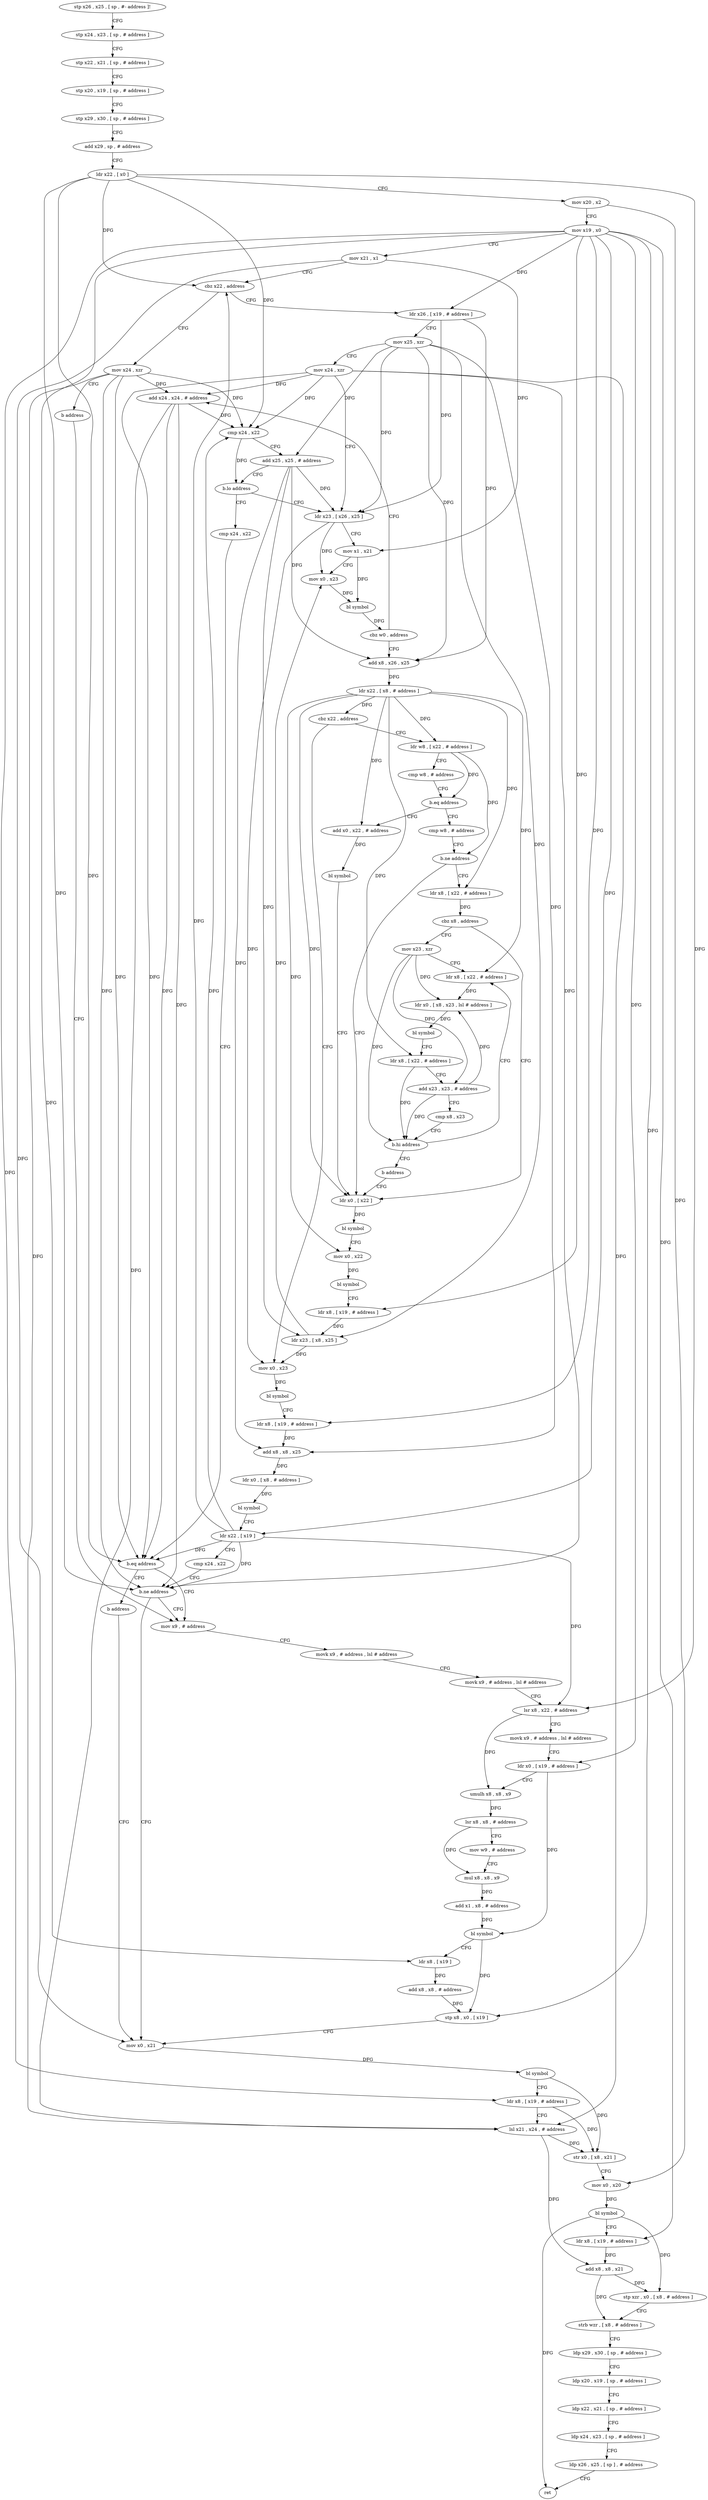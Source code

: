 digraph "func" {
"139476" [label = "stp x26 , x25 , [ sp , #- address ]!" ]
"139480" [label = "stp x24 , x23 , [ sp , # address ]" ]
"139484" [label = "stp x22 , x21 , [ sp , # address ]" ]
"139488" [label = "stp x20 , x19 , [ sp , # address ]" ]
"139492" [label = "stp x29 , x30 , [ sp , # address ]" ]
"139496" [label = "add x29 , sp , # address" ]
"139500" [label = "ldr x22 , [ x0 ]" ]
"139504" [label = "mov x20 , x2" ]
"139508" [label = "mov x19 , x0" ]
"139512" [label = "mov x21 , x1" ]
"139516" [label = "cbz x22 , address" ]
"139580" [label = "mov x24 , xzr" ]
"139520" [label = "ldr x26 , [ x19 , # address ]" ]
"139584" [label = "b address" ]
"139732" [label = "mov x9 , # address" ]
"139524" [label = "mov x25 , xzr" ]
"139528" [label = "mov x24 , xzr" ]
"139532" [label = "ldr x23 , [ x26 , x25 ]" ]
"139736" [label = "movk x9 , # address , lsl # address" ]
"139740" [label = "movk x9 , # address , lsl # address" ]
"139744" [label = "lsr x8 , x22 , # address" ]
"139748" [label = "movk x9 , # address , lsl # address" ]
"139752" [label = "ldr x0 , [ x19 , # address ]" ]
"139756" [label = "umulh x8 , x8 , x9" ]
"139760" [label = "lsr x8 , x8 , # address" ]
"139764" [label = "mov w9 , # address" ]
"139768" [label = "mul x8 , x8 , x9" ]
"139772" [label = "add x1 , x8 , # address" ]
"139776" [label = "bl symbol" ]
"139780" [label = "ldr x8 , [ x19 ]" ]
"139784" [label = "add x8 , x8 , # address" ]
"139788" [label = "stp x8 , x0 , [ x19 ]" ]
"139792" [label = "mov x0 , x21" ]
"139588" [label = "add x8 , x26 , x25" ]
"139592" [label = "ldr x22 , [ x8 , # address ]" ]
"139596" [label = "cbz x22 , address" ]
"139696" [label = "mov x0 , x23" ]
"139600" [label = "ldr w8 , [ x22 , # address ]" ]
"139552" [label = "add x24 , x24 , # address" ]
"139556" [label = "cmp x24 , x22" ]
"139560" [label = "add x25 , x25 , # address" ]
"139564" [label = "b.lo address" ]
"139568" [label = "cmp x24 , x22" ]
"139700" [label = "bl symbol" ]
"139704" [label = "ldr x8 , [ x19 , # address ]" ]
"139708" [label = "add x8 , x8 , x25" ]
"139712" [label = "ldr x0 , [ x8 , # address ]" ]
"139716" [label = "bl symbol" ]
"139720" [label = "ldr x22 , [ x19 ]" ]
"139724" [label = "cmp x24 , x22" ]
"139728" [label = "b.ne address" ]
"139604" [label = "cmp w8 , # address" ]
"139608" [label = "b.eq address" ]
"139664" [label = "add x0 , x22 , # address" ]
"139612" [label = "cmp w8 , # address" ]
"139536" [label = "mov x1 , x21" ]
"139540" [label = "mov x0 , x23" ]
"139544" [label = "bl symbol" ]
"139548" [label = "cbz w0 , address" ]
"139572" [label = "b.eq address" ]
"139576" [label = "b address" ]
"139796" [label = "bl symbol" ]
"139800" [label = "ldr x8 , [ x19 , # address ]" ]
"139804" [label = "lsl x21 , x24 , # address" ]
"139808" [label = "str x0 , [ x8 , x21 ]" ]
"139812" [label = "mov x0 , x20" ]
"139816" [label = "bl symbol" ]
"139820" [label = "ldr x8 , [ x19 , # address ]" ]
"139824" [label = "add x8 , x8 , x21" ]
"139828" [label = "stp xzr , x0 , [ x8 , # address ]" ]
"139832" [label = "strb wzr , [ x8 , # address ]" ]
"139836" [label = "ldp x29 , x30 , [ sp , # address ]" ]
"139840" [label = "ldp x20 , x19 , [ sp , # address ]" ]
"139844" [label = "ldp x22 , x21 , [ sp , # address ]" ]
"139848" [label = "ldp x24 , x23 , [ sp , # address ]" ]
"139852" [label = "ldp x26 , x25 , [ sp ] , # address" ]
"139856" [label = "ret" ]
"139668" [label = "bl symbol" ]
"139672" [label = "ldr x0 , [ x22 ]" ]
"139616" [label = "b.ne address" ]
"139620" [label = "ldr x8 , [ x22 , # address ]" ]
"139676" [label = "bl symbol" ]
"139680" [label = "mov x0 , x22" ]
"139684" [label = "bl symbol" ]
"139688" [label = "ldr x8 , [ x19 , # address ]" ]
"139692" [label = "ldr x23 , [ x8 , x25 ]" ]
"139624" [label = "cbz x8 , address" ]
"139628" [label = "mov x23 , xzr" ]
"139632" [label = "ldr x8 , [ x22 , # address ]" ]
"139636" [label = "ldr x0 , [ x8 , x23 , lsl # address ]" ]
"139640" [label = "bl symbol" ]
"139644" [label = "ldr x8 , [ x22 , # address ]" ]
"139648" [label = "add x23 , x23 , # address" ]
"139652" [label = "cmp x8 , x23" ]
"139656" [label = "b.hi address" ]
"139660" [label = "b address" ]
"139476" -> "139480" [ label = "CFG" ]
"139480" -> "139484" [ label = "CFG" ]
"139484" -> "139488" [ label = "CFG" ]
"139488" -> "139492" [ label = "CFG" ]
"139492" -> "139496" [ label = "CFG" ]
"139496" -> "139500" [ label = "CFG" ]
"139500" -> "139504" [ label = "CFG" ]
"139500" -> "139516" [ label = "DFG" ]
"139500" -> "139744" [ label = "DFG" ]
"139500" -> "139556" [ label = "DFG" ]
"139500" -> "139728" [ label = "DFG" ]
"139500" -> "139572" [ label = "DFG" ]
"139504" -> "139508" [ label = "CFG" ]
"139504" -> "139812" [ label = "DFG" ]
"139508" -> "139512" [ label = "CFG" ]
"139508" -> "139520" [ label = "DFG" ]
"139508" -> "139752" [ label = "DFG" ]
"139508" -> "139780" [ label = "DFG" ]
"139508" -> "139788" [ label = "DFG" ]
"139508" -> "139800" [ label = "DFG" ]
"139508" -> "139820" [ label = "DFG" ]
"139508" -> "139704" [ label = "DFG" ]
"139508" -> "139720" [ label = "DFG" ]
"139508" -> "139688" [ label = "DFG" ]
"139512" -> "139516" [ label = "CFG" ]
"139512" -> "139536" [ label = "DFG" ]
"139512" -> "139792" [ label = "DFG" ]
"139516" -> "139580" [ label = "CFG" ]
"139516" -> "139520" [ label = "CFG" ]
"139580" -> "139584" [ label = "CFG" ]
"139580" -> "139804" [ label = "DFG" ]
"139580" -> "139552" [ label = "DFG" ]
"139580" -> "139556" [ label = "DFG" ]
"139580" -> "139728" [ label = "DFG" ]
"139580" -> "139572" [ label = "DFG" ]
"139520" -> "139524" [ label = "CFG" ]
"139520" -> "139532" [ label = "DFG" ]
"139520" -> "139588" [ label = "DFG" ]
"139584" -> "139732" [ label = "CFG" ]
"139732" -> "139736" [ label = "CFG" ]
"139524" -> "139528" [ label = "CFG" ]
"139524" -> "139532" [ label = "DFG" ]
"139524" -> "139588" [ label = "DFG" ]
"139524" -> "139560" [ label = "DFG" ]
"139524" -> "139708" [ label = "DFG" ]
"139524" -> "139692" [ label = "DFG" ]
"139528" -> "139532" [ label = "CFG" ]
"139528" -> "139804" [ label = "DFG" ]
"139528" -> "139552" [ label = "DFG" ]
"139528" -> "139556" [ label = "DFG" ]
"139528" -> "139728" [ label = "DFG" ]
"139528" -> "139572" [ label = "DFG" ]
"139532" -> "139536" [ label = "CFG" ]
"139532" -> "139540" [ label = "DFG" ]
"139532" -> "139696" [ label = "DFG" ]
"139736" -> "139740" [ label = "CFG" ]
"139740" -> "139744" [ label = "CFG" ]
"139744" -> "139748" [ label = "CFG" ]
"139744" -> "139756" [ label = "DFG" ]
"139748" -> "139752" [ label = "CFG" ]
"139752" -> "139756" [ label = "CFG" ]
"139752" -> "139776" [ label = "DFG" ]
"139756" -> "139760" [ label = "DFG" ]
"139760" -> "139764" [ label = "CFG" ]
"139760" -> "139768" [ label = "DFG" ]
"139764" -> "139768" [ label = "CFG" ]
"139768" -> "139772" [ label = "DFG" ]
"139772" -> "139776" [ label = "DFG" ]
"139776" -> "139780" [ label = "CFG" ]
"139776" -> "139788" [ label = "DFG" ]
"139780" -> "139784" [ label = "DFG" ]
"139784" -> "139788" [ label = "DFG" ]
"139788" -> "139792" [ label = "CFG" ]
"139792" -> "139796" [ label = "DFG" ]
"139588" -> "139592" [ label = "DFG" ]
"139592" -> "139596" [ label = "DFG" ]
"139592" -> "139600" [ label = "DFG" ]
"139592" -> "139664" [ label = "DFG" ]
"139592" -> "139672" [ label = "DFG" ]
"139592" -> "139680" [ label = "DFG" ]
"139592" -> "139620" [ label = "DFG" ]
"139592" -> "139632" [ label = "DFG" ]
"139592" -> "139644" [ label = "DFG" ]
"139596" -> "139696" [ label = "CFG" ]
"139596" -> "139600" [ label = "CFG" ]
"139696" -> "139700" [ label = "DFG" ]
"139600" -> "139604" [ label = "CFG" ]
"139600" -> "139608" [ label = "DFG" ]
"139600" -> "139616" [ label = "DFG" ]
"139552" -> "139556" [ label = "DFG" ]
"139552" -> "139804" [ label = "DFG" ]
"139552" -> "139728" [ label = "DFG" ]
"139552" -> "139572" [ label = "DFG" ]
"139556" -> "139560" [ label = "CFG" ]
"139556" -> "139564" [ label = "DFG" ]
"139560" -> "139564" [ label = "CFG" ]
"139560" -> "139532" [ label = "DFG" ]
"139560" -> "139588" [ label = "DFG" ]
"139560" -> "139708" [ label = "DFG" ]
"139560" -> "139692" [ label = "DFG" ]
"139564" -> "139532" [ label = "CFG" ]
"139564" -> "139568" [ label = "CFG" ]
"139568" -> "139572" [ label = "CFG" ]
"139700" -> "139704" [ label = "CFG" ]
"139704" -> "139708" [ label = "DFG" ]
"139708" -> "139712" [ label = "DFG" ]
"139712" -> "139716" [ label = "DFG" ]
"139716" -> "139720" [ label = "CFG" ]
"139720" -> "139724" [ label = "CFG" ]
"139720" -> "139516" [ label = "DFG" ]
"139720" -> "139744" [ label = "DFG" ]
"139720" -> "139556" [ label = "DFG" ]
"139720" -> "139728" [ label = "DFG" ]
"139720" -> "139572" [ label = "DFG" ]
"139724" -> "139728" [ label = "CFG" ]
"139728" -> "139792" [ label = "CFG" ]
"139728" -> "139732" [ label = "CFG" ]
"139604" -> "139608" [ label = "CFG" ]
"139608" -> "139664" [ label = "CFG" ]
"139608" -> "139612" [ label = "CFG" ]
"139664" -> "139668" [ label = "DFG" ]
"139612" -> "139616" [ label = "CFG" ]
"139536" -> "139540" [ label = "CFG" ]
"139536" -> "139544" [ label = "DFG" ]
"139540" -> "139544" [ label = "DFG" ]
"139544" -> "139548" [ label = "DFG" ]
"139548" -> "139588" [ label = "CFG" ]
"139548" -> "139552" [ label = "CFG" ]
"139572" -> "139732" [ label = "CFG" ]
"139572" -> "139576" [ label = "CFG" ]
"139576" -> "139792" [ label = "CFG" ]
"139796" -> "139800" [ label = "CFG" ]
"139796" -> "139808" [ label = "DFG" ]
"139800" -> "139804" [ label = "CFG" ]
"139800" -> "139808" [ label = "DFG" ]
"139804" -> "139808" [ label = "DFG" ]
"139804" -> "139824" [ label = "DFG" ]
"139808" -> "139812" [ label = "CFG" ]
"139812" -> "139816" [ label = "DFG" ]
"139816" -> "139820" [ label = "CFG" ]
"139816" -> "139828" [ label = "DFG" ]
"139816" -> "139856" [ label = "DFG" ]
"139820" -> "139824" [ label = "DFG" ]
"139824" -> "139828" [ label = "DFG" ]
"139824" -> "139832" [ label = "DFG" ]
"139828" -> "139832" [ label = "CFG" ]
"139832" -> "139836" [ label = "CFG" ]
"139836" -> "139840" [ label = "CFG" ]
"139840" -> "139844" [ label = "CFG" ]
"139844" -> "139848" [ label = "CFG" ]
"139848" -> "139852" [ label = "CFG" ]
"139852" -> "139856" [ label = "CFG" ]
"139668" -> "139672" [ label = "CFG" ]
"139672" -> "139676" [ label = "DFG" ]
"139616" -> "139672" [ label = "CFG" ]
"139616" -> "139620" [ label = "CFG" ]
"139620" -> "139624" [ label = "DFG" ]
"139676" -> "139680" [ label = "CFG" ]
"139680" -> "139684" [ label = "DFG" ]
"139684" -> "139688" [ label = "CFG" ]
"139688" -> "139692" [ label = "DFG" ]
"139692" -> "139696" [ label = "DFG" ]
"139692" -> "139540" [ label = "DFG" ]
"139624" -> "139672" [ label = "CFG" ]
"139624" -> "139628" [ label = "CFG" ]
"139628" -> "139632" [ label = "CFG" ]
"139628" -> "139636" [ label = "DFG" ]
"139628" -> "139648" [ label = "DFG" ]
"139628" -> "139656" [ label = "DFG" ]
"139632" -> "139636" [ label = "DFG" ]
"139636" -> "139640" [ label = "DFG" ]
"139640" -> "139644" [ label = "CFG" ]
"139644" -> "139648" [ label = "CFG" ]
"139644" -> "139656" [ label = "DFG" ]
"139648" -> "139652" [ label = "CFG" ]
"139648" -> "139636" [ label = "DFG" ]
"139648" -> "139656" [ label = "DFG" ]
"139652" -> "139656" [ label = "CFG" ]
"139656" -> "139632" [ label = "CFG" ]
"139656" -> "139660" [ label = "CFG" ]
"139660" -> "139672" [ label = "CFG" ]
}
